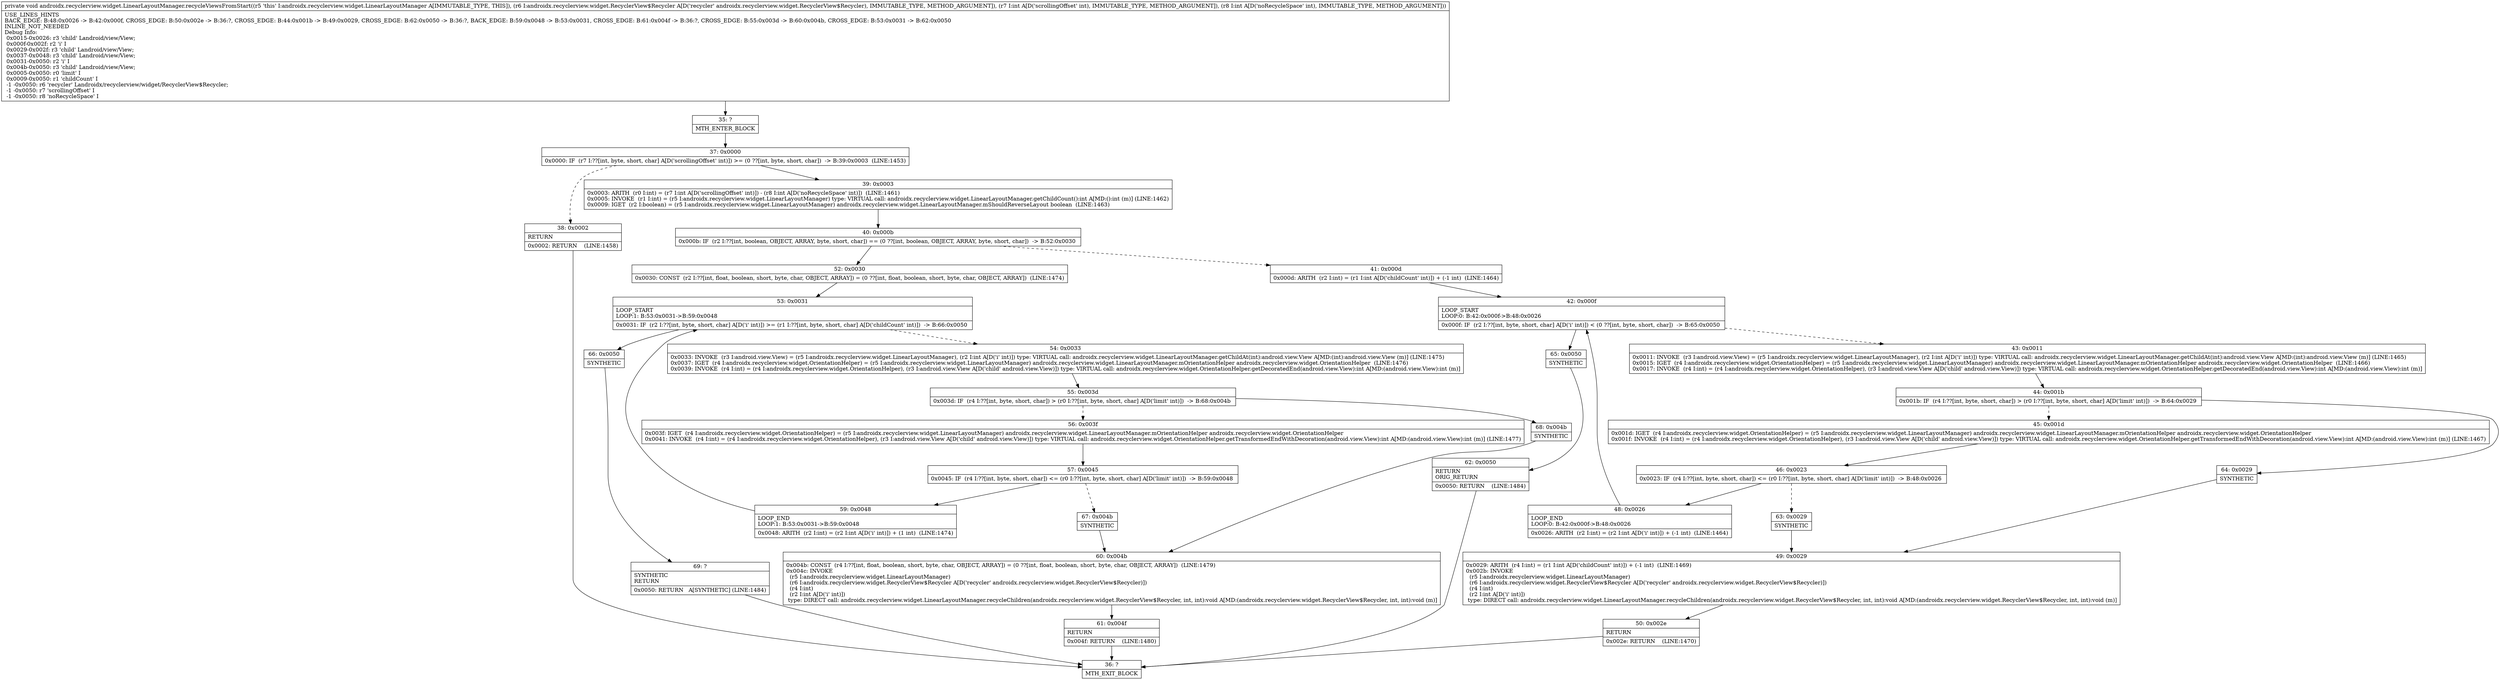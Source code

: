 digraph "CFG forandroidx.recyclerview.widget.LinearLayoutManager.recycleViewsFromStart(Landroidx\/recyclerview\/widget\/RecyclerView$Recycler;II)V" {
Node_35 [shape=record,label="{35\:\ ?|MTH_ENTER_BLOCK\l}"];
Node_37 [shape=record,label="{37\:\ 0x0000|0x0000: IF  (r7 I:??[int, byte, short, char] A[D('scrollingOffset' int)]) \>= (0 ??[int, byte, short, char])  \-\> B:39:0x0003  (LINE:1453)\l}"];
Node_38 [shape=record,label="{38\:\ 0x0002|RETURN\l|0x0002: RETURN    (LINE:1458)\l}"];
Node_36 [shape=record,label="{36\:\ ?|MTH_EXIT_BLOCK\l}"];
Node_39 [shape=record,label="{39\:\ 0x0003|0x0003: ARITH  (r0 I:int) = (r7 I:int A[D('scrollingOffset' int)]) \- (r8 I:int A[D('noRecycleSpace' int)])  (LINE:1461)\l0x0005: INVOKE  (r1 I:int) = (r5 I:androidx.recyclerview.widget.LinearLayoutManager) type: VIRTUAL call: androidx.recyclerview.widget.LinearLayoutManager.getChildCount():int A[MD:():int (m)] (LINE:1462)\l0x0009: IGET  (r2 I:boolean) = (r5 I:androidx.recyclerview.widget.LinearLayoutManager) androidx.recyclerview.widget.LinearLayoutManager.mShouldReverseLayout boolean  (LINE:1463)\l}"];
Node_40 [shape=record,label="{40\:\ 0x000b|0x000b: IF  (r2 I:??[int, boolean, OBJECT, ARRAY, byte, short, char]) == (0 ??[int, boolean, OBJECT, ARRAY, byte, short, char])  \-\> B:52:0x0030 \l}"];
Node_41 [shape=record,label="{41\:\ 0x000d|0x000d: ARITH  (r2 I:int) = (r1 I:int A[D('childCount' int)]) + (\-1 int)  (LINE:1464)\l}"];
Node_42 [shape=record,label="{42\:\ 0x000f|LOOP_START\lLOOP:0: B:42:0x000f\-\>B:48:0x0026\l|0x000f: IF  (r2 I:??[int, byte, short, char] A[D('i' int)]) \< (0 ??[int, byte, short, char])  \-\> B:65:0x0050 \l}"];
Node_43 [shape=record,label="{43\:\ 0x0011|0x0011: INVOKE  (r3 I:android.view.View) = (r5 I:androidx.recyclerview.widget.LinearLayoutManager), (r2 I:int A[D('i' int)]) type: VIRTUAL call: androidx.recyclerview.widget.LinearLayoutManager.getChildAt(int):android.view.View A[MD:(int):android.view.View (m)] (LINE:1465)\l0x0015: IGET  (r4 I:androidx.recyclerview.widget.OrientationHelper) = (r5 I:androidx.recyclerview.widget.LinearLayoutManager) androidx.recyclerview.widget.LinearLayoutManager.mOrientationHelper androidx.recyclerview.widget.OrientationHelper  (LINE:1466)\l0x0017: INVOKE  (r4 I:int) = (r4 I:androidx.recyclerview.widget.OrientationHelper), (r3 I:android.view.View A[D('child' android.view.View)]) type: VIRTUAL call: androidx.recyclerview.widget.OrientationHelper.getDecoratedEnd(android.view.View):int A[MD:(android.view.View):int (m)]\l}"];
Node_44 [shape=record,label="{44\:\ 0x001b|0x001b: IF  (r4 I:??[int, byte, short, char]) \> (r0 I:??[int, byte, short, char] A[D('limit' int)])  \-\> B:64:0x0029 \l}"];
Node_45 [shape=record,label="{45\:\ 0x001d|0x001d: IGET  (r4 I:androidx.recyclerview.widget.OrientationHelper) = (r5 I:androidx.recyclerview.widget.LinearLayoutManager) androidx.recyclerview.widget.LinearLayoutManager.mOrientationHelper androidx.recyclerview.widget.OrientationHelper \l0x001f: INVOKE  (r4 I:int) = (r4 I:androidx.recyclerview.widget.OrientationHelper), (r3 I:android.view.View A[D('child' android.view.View)]) type: VIRTUAL call: androidx.recyclerview.widget.OrientationHelper.getTransformedEndWithDecoration(android.view.View):int A[MD:(android.view.View):int (m)] (LINE:1467)\l}"];
Node_46 [shape=record,label="{46\:\ 0x0023|0x0023: IF  (r4 I:??[int, byte, short, char]) \<= (r0 I:??[int, byte, short, char] A[D('limit' int)])  \-\> B:48:0x0026 \l}"];
Node_48 [shape=record,label="{48\:\ 0x0026|LOOP_END\lLOOP:0: B:42:0x000f\-\>B:48:0x0026\l|0x0026: ARITH  (r2 I:int) = (r2 I:int A[D('i' int)]) + (\-1 int)  (LINE:1464)\l}"];
Node_63 [shape=record,label="{63\:\ 0x0029|SYNTHETIC\l}"];
Node_49 [shape=record,label="{49\:\ 0x0029|0x0029: ARITH  (r4 I:int) = (r1 I:int A[D('childCount' int)]) + (\-1 int)  (LINE:1469)\l0x002b: INVOKE  \l  (r5 I:androidx.recyclerview.widget.LinearLayoutManager)\l  (r6 I:androidx.recyclerview.widget.RecyclerView$Recycler A[D('recycler' androidx.recyclerview.widget.RecyclerView$Recycler)])\l  (r4 I:int)\l  (r2 I:int A[D('i' int)])\l type: DIRECT call: androidx.recyclerview.widget.LinearLayoutManager.recycleChildren(androidx.recyclerview.widget.RecyclerView$Recycler, int, int):void A[MD:(androidx.recyclerview.widget.RecyclerView$Recycler, int, int):void (m)]\l}"];
Node_50 [shape=record,label="{50\:\ 0x002e|RETURN\l|0x002e: RETURN    (LINE:1470)\l}"];
Node_64 [shape=record,label="{64\:\ 0x0029|SYNTHETIC\l}"];
Node_65 [shape=record,label="{65\:\ 0x0050|SYNTHETIC\l}"];
Node_62 [shape=record,label="{62\:\ 0x0050|RETURN\lORIG_RETURN\l|0x0050: RETURN    (LINE:1484)\l}"];
Node_52 [shape=record,label="{52\:\ 0x0030|0x0030: CONST  (r2 I:??[int, float, boolean, short, byte, char, OBJECT, ARRAY]) = (0 ??[int, float, boolean, short, byte, char, OBJECT, ARRAY])  (LINE:1474)\l}"];
Node_53 [shape=record,label="{53\:\ 0x0031|LOOP_START\lLOOP:1: B:53:0x0031\-\>B:59:0x0048\l|0x0031: IF  (r2 I:??[int, byte, short, char] A[D('i' int)]) \>= (r1 I:??[int, byte, short, char] A[D('childCount' int)])  \-\> B:66:0x0050 \l}"];
Node_54 [shape=record,label="{54\:\ 0x0033|0x0033: INVOKE  (r3 I:android.view.View) = (r5 I:androidx.recyclerview.widget.LinearLayoutManager), (r2 I:int A[D('i' int)]) type: VIRTUAL call: androidx.recyclerview.widget.LinearLayoutManager.getChildAt(int):android.view.View A[MD:(int):android.view.View (m)] (LINE:1475)\l0x0037: IGET  (r4 I:androidx.recyclerview.widget.OrientationHelper) = (r5 I:androidx.recyclerview.widget.LinearLayoutManager) androidx.recyclerview.widget.LinearLayoutManager.mOrientationHelper androidx.recyclerview.widget.OrientationHelper  (LINE:1476)\l0x0039: INVOKE  (r4 I:int) = (r4 I:androidx.recyclerview.widget.OrientationHelper), (r3 I:android.view.View A[D('child' android.view.View)]) type: VIRTUAL call: androidx.recyclerview.widget.OrientationHelper.getDecoratedEnd(android.view.View):int A[MD:(android.view.View):int (m)]\l}"];
Node_55 [shape=record,label="{55\:\ 0x003d|0x003d: IF  (r4 I:??[int, byte, short, char]) \> (r0 I:??[int, byte, short, char] A[D('limit' int)])  \-\> B:68:0x004b \l}"];
Node_56 [shape=record,label="{56\:\ 0x003f|0x003f: IGET  (r4 I:androidx.recyclerview.widget.OrientationHelper) = (r5 I:androidx.recyclerview.widget.LinearLayoutManager) androidx.recyclerview.widget.LinearLayoutManager.mOrientationHelper androidx.recyclerview.widget.OrientationHelper \l0x0041: INVOKE  (r4 I:int) = (r4 I:androidx.recyclerview.widget.OrientationHelper), (r3 I:android.view.View A[D('child' android.view.View)]) type: VIRTUAL call: androidx.recyclerview.widget.OrientationHelper.getTransformedEndWithDecoration(android.view.View):int A[MD:(android.view.View):int (m)] (LINE:1477)\l}"];
Node_57 [shape=record,label="{57\:\ 0x0045|0x0045: IF  (r4 I:??[int, byte, short, char]) \<= (r0 I:??[int, byte, short, char] A[D('limit' int)])  \-\> B:59:0x0048 \l}"];
Node_59 [shape=record,label="{59\:\ 0x0048|LOOP_END\lLOOP:1: B:53:0x0031\-\>B:59:0x0048\l|0x0048: ARITH  (r2 I:int) = (r2 I:int A[D('i' int)]) + (1 int)  (LINE:1474)\l}"];
Node_67 [shape=record,label="{67\:\ 0x004b|SYNTHETIC\l}"];
Node_60 [shape=record,label="{60\:\ 0x004b|0x004b: CONST  (r4 I:??[int, float, boolean, short, byte, char, OBJECT, ARRAY]) = (0 ??[int, float, boolean, short, byte, char, OBJECT, ARRAY])  (LINE:1479)\l0x004c: INVOKE  \l  (r5 I:androidx.recyclerview.widget.LinearLayoutManager)\l  (r6 I:androidx.recyclerview.widget.RecyclerView$Recycler A[D('recycler' androidx.recyclerview.widget.RecyclerView$Recycler)])\l  (r4 I:int)\l  (r2 I:int A[D('i' int)])\l type: DIRECT call: androidx.recyclerview.widget.LinearLayoutManager.recycleChildren(androidx.recyclerview.widget.RecyclerView$Recycler, int, int):void A[MD:(androidx.recyclerview.widget.RecyclerView$Recycler, int, int):void (m)]\l}"];
Node_61 [shape=record,label="{61\:\ 0x004f|RETURN\l|0x004f: RETURN    (LINE:1480)\l}"];
Node_68 [shape=record,label="{68\:\ 0x004b|SYNTHETIC\l}"];
Node_66 [shape=record,label="{66\:\ 0x0050|SYNTHETIC\l}"];
Node_69 [shape=record,label="{69\:\ ?|SYNTHETIC\lRETURN\l|0x0050: RETURN   A[SYNTHETIC] (LINE:1484)\l}"];
MethodNode[shape=record,label="{private void androidx.recyclerview.widget.LinearLayoutManager.recycleViewsFromStart((r5 'this' I:androidx.recyclerview.widget.LinearLayoutManager A[IMMUTABLE_TYPE, THIS]), (r6 I:androidx.recyclerview.widget.RecyclerView$Recycler A[D('recycler' androidx.recyclerview.widget.RecyclerView$Recycler), IMMUTABLE_TYPE, METHOD_ARGUMENT]), (r7 I:int A[D('scrollingOffset' int), IMMUTABLE_TYPE, METHOD_ARGUMENT]), (r8 I:int A[D('noRecycleSpace' int), IMMUTABLE_TYPE, METHOD_ARGUMENT]))  | USE_LINES_HINTS\lBACK_EDGE: B:48:0x0026 \-\> B:42:0x000f, CROSS_EDGE: B:50:0x002e \-\> B:36:?, CROSS_EDGE: B:44:0x001b \-\> B:49:0x0029, CROSS_EDGE: B:62:0x0050 \-\> B:36:?, BACK_EDGE: B:59:0x0048 \-\> B:53:0x0031, CROSS_EDGE: B:61:0x004f \-\> B:36:?, CROSS_EDGE: B:55:0x003d \-\> B:60:0x004b, CROSS_EDGE: B:53:0x0031 \-\> B:62:0x0050\lINLINE_NOT_NEEDED\lDebug Info:\l  0x0015\-0x0026: r3 'child' Landroid\/view\/View;\l  0x000f\-0x002f: r2 'i' I\l  0x0029\-0x002f: r3 'child' Landroid\/view\/View;\l  0x0037\-0x0048: r3 'child' Landroid\/view\/View;\l  0x0031\-0x0050: r2 'i' I\l  0x004b\-0x0050: r3 'child' Landroid\/view\/View;\l  0x0005\-0x0050: r0 'limit' I\l  0x0009\-0x0050: r1 'childCount' I\l  \-1 \-0x0050: r6 'recycler' Landroidx\/recyclerview\/widget\/RecyclerView$Recycler;\l  \-1 \-0x0050: r7 'scrollingOffset' I\l  \-1 \-0x0050: r8 'noRecycleSpace' I\l}"];
MethodNode -> Node_35;Node_35 -> Node_37;
Node_37 -> Node_38[style=dashed];
Node_37 -> Node_39;
Node_38 -> Node_36;
Node_39 -> Node_40;
Node_40 -> Node_41[style=dashed];
Node_40 -> Node_52;
Node_41 -> Node_42;
Node_42 -> Node_43[style=dashed];
Node_42 -> Node_65;
Node_43 -> Node_44;
Node_44 -> Node_45[style=dashed];
Node_44 -> Node_64;
Node_45 -> Node_46;
Node_46 -> Node_48;
Node_46 -> Node_63[style=dashed];
Node_48 -> Node_42;
Node_63 -> Node_49;
Node_49 -> Node_50;
Node_50 -> Node_36;
Node_64 -> Node_49;
Node_65 -> Node_62;
Node_62 -> Node_36;
Node_52 -> Node_53;
Node_53 -> Node_54[style=dashed];
Node_53 -> Node_66;
Node_54 -> Node_55;
Node_55 -> Node_56[style=dashed];
Node_55 -> Node_68;
Node_56 -> Node_57;
Node_57 -> Node_59;
Node_57 -> Node_67[style=dashed];
Node_59 -> Node_53;
Node_67 -> Node_60;
Node_60 -> Node_61;
Node_61 -> Node_36;
Node_68 -> Node_60;
Node_66 -> Node_69;
Node_69 -> Node_36;
}

